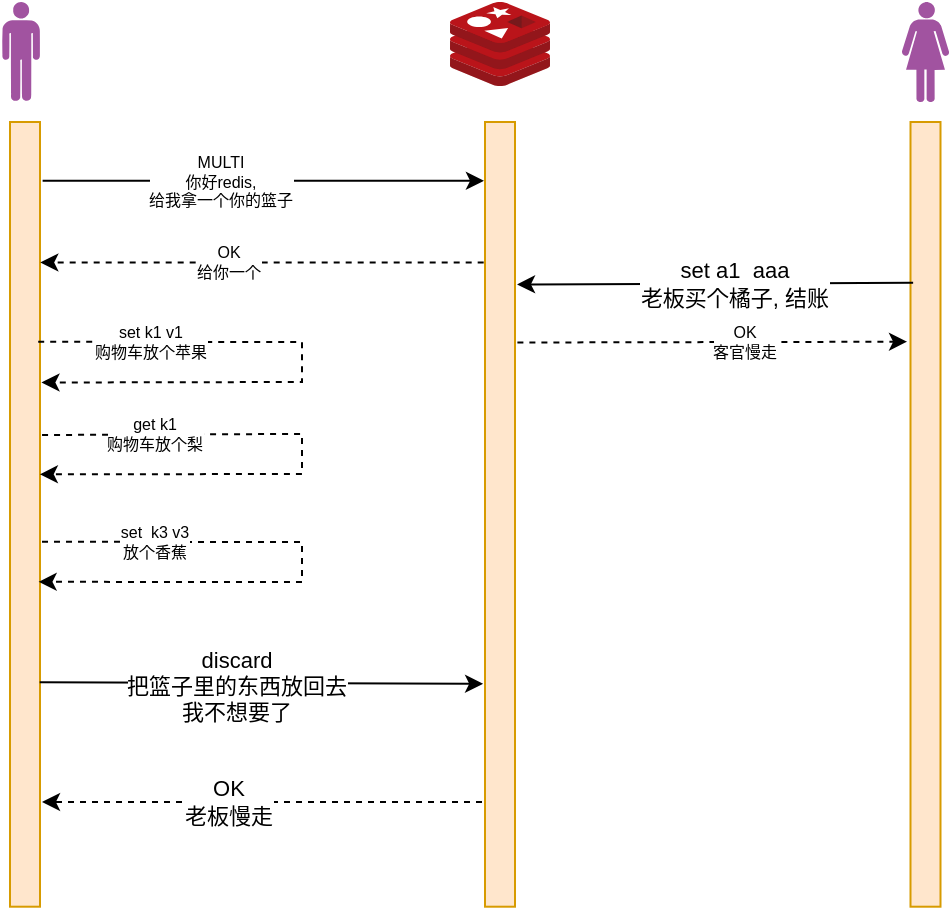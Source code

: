 <mxfile version="21.5.0" type="device">
  <diagram id="C5RBs43oDa-KdzZeNtuy" name="Page-1">
    <mxGraphModel dx="832" dy="484" grid="1" gridSize="10" guides="1" tooltips="1" connect="1" arrows="1" fold="1" page="1" pageScale="1" pageWidth="827" pageHeight="1169" math="0" shadow="0">
      <root>
        <mxCell id="WIyWlLk6GJQsqaUBKTNV-0" />
        <mxCell id="WIyWlLk6GJQsqaUBKTNV-1" parent="WIyWlLk6GJQsqaUBKTNV-0" />
        <mxCell id="2vTDRlCkfFW6tKti_k-7-24" value="" style="group;fontSize=8;" parent="WIyWlLk6GJQsqaUBKTNV-1" vertex="1" connectable="0">
          <mxGeometry x="140" y="30" width="19" height="452.35" as="geometry" />
        </mxCell>
        <mxCell id="2vTDRlCkfFW6tKti_k-7-7" value="" style="verticalLabelPosition=bottom;sketch=0;html=1;fillColor=#A153A0;verticalAlign=top;align=center;pointerEvents=1;shape=mxgraph.cisco_safe.design.actor_2;fontSize=8;" parent="2vTDRlCkfFW6tKti_k-7-24" vertex="1">
          <mxGeometry width="19" height="50" as="geometry" />
        </mxCell>
        <mxCell id="2vTDRlCkfFW6tKti_k-7-23" value="" style="rounded=0;whiteSpace=wrap;html=1;fillColor=#ffe6cc;strokeColor=#d79b00;fontSize=8;" parent="2vTDRlCkfFW6tKti_k-7-24" vertex="1">
          <mxGeometry x="4" y="59.997" width="15" height="392.353" as="geometry" />
        </mxCell>
        <mxCell id="2vTDRlCkfFW6tKti_k-7-36" value="" style="endArrow=classic;html=1;rounded=0;dashed=1;fontSize=8;exitX=1.069;exitY=0.399;exitDx=0;exitDy=0;exitPerimeter=0;entryX=0.994;entryY=0.449;entryDx=0;entryDy=0;entryPerimeter=0;" parent="2vTDRlCkfFW6tKti_k-7-24" source="2vTDRlCkfFW6tKti_k-7-23" target="2vTDRlCkfFW6tKti_k-7-23" edge="1">
          <mxGeometry width="50" height="50" relative="1" as="geometry">
            <mxPoint x="19" y="216.18" as="sourcePoint" />
            <mxPoint x="20" y="236.18" as="targetPoint" />
            <Array as="points">
              <mxPoint x="80" y="216.18" />
              <mxPoint x="150" y="216" />
              <mxPoint x="150" y="236" />
            </Array>
          </mxGeometry>
        </mxCell>
        <mxCell id="2vTDRlCkfFW6tKti_k-7-37" value="get k1&lt;br&gt;购物车放个梨" style="edgeLabel;html=1;align=center;verticalAlign=middle;resizable=0;points=[];fontSize=8;" parent="2vTDRlCkfFW6tKti_k-7-36" vertex="1" connectable="0">
          <mxGeometry x="-0.603" relative="1" as="geometry">
            <mxPoint as="offset" />
          </mxGeometry>
        </mxCell>
        <mxCell id="2vTDRlCkfFW6tKti_k-7-34" value="" style="endArrow=classic;html=1;rounded=0;dashed=1;fontSize=8;exitX=1.067;exitY=0.535;exitDx=0;exitDy=0;exitPerimeter=0;entryX=0.954;entryY=0.586;entryDx=0;entryDy=0;entryPerimeter=0;" parent="2vTDRlCkfFW6tKti_k-7-24" source="2vTDRlCkfFW6tKti_k-7-23" target="2vTDRlCkfFW6tKti_k-7-23" edge="1">
          <mxGeometry width="50" height="50" relative="1" as="geometry">
            <mxPoint x="19" y="270" as="sourcePoint" />
            <mxPoint x="20" y="290" as="targetPoint" />
            <Array as="points">
              <mxPoint x="150" y="270" />
              <mxPoint x="150" y="290" />
            </Array>
          </mxGeometry>
        </mxCell>
        <mxCell id="2vTDRlCkfFW6tKti_k-7-35" value="set&amp;nbsp; k3 v3&lt;br&gt;放个香蕉" style="edgeLabel;html=1;align=center;verticalAlign=middle;resizable=0;points=[];fontSize=8;" parent="2vTDRlCkfFW6tKti_k-7-34" vertex="1" connectable="0">
          <mxGeometry x="-0.603" relative="1" as="geometry">
            <mxPoint as="offset" />
          </mxGeometry>
        </mxCell>
        <mxCell id="2vTDRlCkfFW6tKti_k-7-32" value="" style="endArrow=classic;html=1;rounded=0;dashed=1;fontSize=8;entryX=1.049;entryY=0.332;entryDx=0;entryDy=0;entryPerimeter=0;exitX=0.94;exitY=0.28;exitDx=0;exitDy=0;exitPerimeter=0;" parent="2vTDRlCkfFW6tKti_k-7-24" source="2vTDRlCkfFW6tKti_k-7-23" target="2vTDRlCkfFW6tKti_k-7-23" edge="1">
          <mxGeometry width="50" height="50" relative="1" as="geometry">
            <mxPoint x="30" y="170" as="sourcePoint" />
            <mxPoint x="50" y="190" as="targetPoint" />
            <Array as="points">
              <mxPoint x="110" y="170" />
              <mxPoint x="150" y="170" />
              <mxPoint x="150" y="190" />
            </Array>
          </mxGeometry>
        </mxCell>
        <mxCell id="2vTDRlCkfFW6tKti_k-7-33" value="set k1 v1&lt;br style=&quot;font-size: 8px;&quot;&gt;购物车放个苹果" style="edgeLabel;html=1;align=center;verticalAlign=middle;resizable=0;points=[];fontSize=8;" parent="2vTDRlCkfFW6tKti_k-7-32" vertex="1" connectable="0">
          <mxGeometry x="-0.603" relative="1" as="geometry">
            <mxPoint as="offset" />
          </mxGeometry>
        </mxCell>
        <mxCell id="2vTDRlCkfFW6tKti_k-7-26" value="" style="group;fontSize=8;" parent="WIyWlLk6GJQsqaUBKTNV-1" vertex="1" connectable="0">
          <mxGeometry x="364" y="30" width="138" height="452.35" as="geometry" />
        </mxCell>
        <mxCell id="2vTDRlCkfFW6tKti_k-7-8" value="" style="image;sketch=0;aspect=fixed;html=1;points=[];align=center;fontSize=8;image=img/lib/mscae/Cache_Redis_Product.svg;" parent="2vTDRlCkfFW6tKti_k-7-26" vertex="1">
          <mxGeometry width="50" height="42" as="geometry" />
        </mxCell>
        <mxCell id="2vTDRlCkfFW6tKti_k-7-10" value="" style="rounded=0;whiteSpace=wrap;html=1;fillColor=#ffe6cc;strokeColor=#d79b00;fontSize=8;" parent="2vTDRlCkfFW6tKti_k-7-26" vertex="1">
          <mxGeometry x="17.5" y="59.997" width="15" height="392.353" as="geometry" />
        </mxCell>
        <mxCell id="2vTDRlCkfFW6tKti_k-7-27" value="" style="group;fontSize=8;" parent="WIyWlLk6GJQsqaUBKTNV-1" vertex="1" connectable="0">
          <mxGeometry x="590" y="30" width="23.5" height="452.35" as="geometry" />
        </mxCell>
        <mxCell id="2vTDRlCkfFW6tKti_k-7-12" value="" style="verticalLabelPosition=bottom;sketch=0;html=1;fillColor=#A153A0;verticalAlign=top;align=center;pointerEvents=1;shape=mxgraph.cisco_safe.design.actor_1;fontSize=8;" parent="2vTDRlCkfFW6tKti_k-7-27" vertex="1">
          <mxGeometry width="23.5" height="50" as="geometry" />
        </mxCell>
        <mxCell id="2vTDRlCkfFW6tKti_k-7-22" value="" style="rounded=0;whiteSpace=wrap;html=1;fillColor=#ffe6cc;strokeColor=#d79b00;fontSize=8;" parent="2vTDRlCkfFW6tKti_k-7-27" vertex="1">
          <mxGeometry x="4.25" y="59.997" width="15" height="392.353" as="geometry" />
        </mxCell>
        <mxCell id="2vTDRlCkfFW6tKti_k-7-28" value="" style="endArrow=classic;html=1;rounded=0;exitX=1.087;exitY=0.075;exitDx=0;exitDy=0;exitPerimeter=0;entryX=-0.035;entryY=0.075;entryDx=0;entryDy=0;entryPerimeter=0;fontSize=8;" parent="WIyWlLk6GJQsqaUBKTNV-1" source="2vTDRlCkfFW6tKti_k-7-23" target="2vTDRlCkfFW6tKti_k-7-10" edge="1">
          <mxGeometry width="50" height="50" relative="1" as="geometry">
            <mxPoint x="280" y="120" as="sourcePoint" />
            <mxPoint x="410" y="120" as="targetPoint" />
          </mxGeometry>
        </mxCell>
        <mxCell id="2vTDRlCkfFW6tKti_k-7-29" value="MULTI&lt;br style=&quot;font-size: 8px;&quot;&gt;你好redis, &lt;br style=&quot;font-size: 8px;&quot;&gt;给我拿一个你的篮子" style="edgeLabel;html=1;align=center;verticalAlign=middle;resizable=0;points=[];fontSize=8;" parent="2vTDRlCkfFW6tKti_k-7-28" vertex="1" connectable="0">
          <mxGeometry x="-0.201" relative="1" as="geometry">
            <mxPoint as="offset" />
          </mxGeometry>
        </mxCell>
        <mxCell id="2vTDRlCkfFW6tKti_k-7-30" value="" style="endArrow=classic;html=1;rounded=0;dashed=1;exitX=-0.044;exitY=0.179;exitDx=0;exitDy=0;exitPerimeter=0;entryX=1.01;entryY=0.179;entryDx=0;entryDy=0;entryPerimeter=0;fontSize=8;" parent="WIyWlLk6GJQsqaUBKTNV-1" source="2vTDRlCkfFW6tKti_k-7-10" target="2vTDRlCkfFW6tKti_k-7-23" edge="1">
          <mxGeometry width="50" height="50" relative="1" as="geometry">
            <mxPoint x="410" y="160" as="sourcePoint" />
            <mxPoint x="340" y="180" as="targetPoint" />
          </mxGeometry>
        </mxCell>
        <mxCell id="2vTDRlCkfFW6tKti_k-7-31" value="OK&lt;br style=&quot;font-size: 8px;&quot;&gt;给你一个" style="edgeLabel;html=1;align=center;verticalAlign=middle;resizable=0;points=[];fontSize=8;" parent="2vTDRlCkfFW6tKti_k-7-30" vertex="1" connectable="0">
          <mxGeometry x="0.158" relative="1" as="geometry">
            <mxPoint as="offset" />
          </mxGeometry>
        </mxCell>
        <mxCell id="2vTDRlCkfFW6tKti_k-7-38" value="" style="endArrow=classic;html=1;rounded=0;entryX=1.068;entryY=0.207;entryDx=0;entryDy=0;entryPerimeter=0;exitX=0.088;exitY=0.205;exitDx=0;exitDy=0;exitPerimeter=0;" parent="WIyWlLk6GJQsqaUBKTNV-1" source="2vTDRlCkfFW6tKti_k-7-22" target="2vTDRlCkfFW6tKti_k-7-10" edge="1">
          <mxGeometry width="50" height="50" relative="1" as="geometry">
            <mxPoint x="530" y="200" as="sourcePoint" />
            <mxPoint x="580" y="150" as="targetPoint" />
          </mxGeometry>
        </mxCell>
        <mxCell id="2vTDRlCkfFW6tKti_k-7-39" value="set a1&amp;nbsp; aaa&lt;br&gt;老板买个橘子, 结账" style="edgeLabel;html=1;align=center;verticalAlign=middle;resizable=0;points=[];" parent="2vTDRlCkfFW6tKti_k-7-38" vertex="1" connectable="0">
          <mxGeometry x="-0.096" relative="1" as="geometry">
            <mxPoint as="offset" />
          </mxGeometry>
        </mxCell>
        <mxCell id="2vTDRlCkfFW6tKti_k-7-40" value="" style="endArrow=classic;html=1;rounded=0;dashed=1;exitX=1.08;exitY=0.281;exitDx=0;exitDy=0;entryX=-0.115;entryY=0.28;entryDx=0;entryDy=0;entryPerimeter=0;fontSize=8;exitPerimeter=0;" parent="WIyWlLk6GJQsqaUBKTNV-1" source="2vTDRlCkfFW6tKti_k-7-10" target="2vTDRlCkfFW6tKti_k-7-22" edge="1">
          <mxGeometry width="50" height="50" relative="1" as="geometry">
            <mxPoint x="508" y="190" as="sourcePoint" />
            <mxPoint x="290" y="190" as="targetPoint" />
          </mxGeometry>
        </mxCell>
        <mxCell id="2vTDRlCkfFW6tKti_k-7-41" value="OK&lt;br style=&quot;font-size: 8px;&quot;&gt;客官慢走" style="edgeLabel;html=1;align=center;verticalAlign=middle;resizable=0;points=[];fontSize=8;" parent="2vTDRlCkfFW6tKti_k-7-40" vertex="1" connectable="0">
          <mxGeometry x="0.158" relative="1" as="geometry">
            <mxPoint as="offset" />
          </mxGeometry>
        </mxCell>
        <mxCell id="2vTDRlCkfFW6tKti_k-7-42" value="" style="endArrow=classic;html=1;rounded=0;entryX=-0.063;entryY=0.716;entryDx=0;entryDy=0;entryPerimeter=0;exitX=0.989;exitY=0.714;exitDx=0;exitDy=0;exitPerimeter=0;" parent="WIyWlLk6GJQsqaUBKTNV-1" source="2vTDRlCkfFW6tKti_k-7-23" target="2vTDRlCkfFW6tKti_k-7-10" edge="1">
          <mxGeometry width="50" height="50" relative="1" as="geometry">
            <mxPoint x="200" y="370" as="sourcePoint" />
            <mxPoint x="410" y="370" as="targetPoint" />
          </mxGeometry>
        </mxCell>
        <mxCell id="2vTDRlCkfFW6tKti_k-7-43" value="discard&lt;br&gt;把篮子里的东西放回去&lt;br&gt;我不想要了" style="edgeLabel;html=1;align=center;verticalAlign=middle;resizable=0;points=[];" parent="2vTDRlCkfFW6tKti_k-7-42" vertex="1" connectable="0">
          <mxGeometry x="-0.12" y="-1" relative="1" as="geometry">
            <mxPoint as="offset" />
          </mxGeometry>
        </mxCell>
        <mxCell id="2vTDRlCkfFW6tKti_k-7-46" value="" style="endArrow=classic;html=1;rounded=0;dashed=1;" parent="WIyWlLk6GJQsqaUBKTNV-1" edge="1">
          <mxGeometry width="50" height="50" relative="1" as="geometry">
            <mxPoint x="380" y="430" as="sourcePoint" />
            <mxPoint x="160" y="430" as="targetPoint" />
          </mxGeometry>
        </mxCell>
        <mxCell id="2vTDRlCkfFW6tKti_k-7-47" value="OK&lt;br&gt;老板慢走" style="edgeLabel;html=1;align=center;verticalAlign=middle;resizable=0;points=[];" parent="2vTDRlCkfFW6tKti_k-7-46" vertex="1" connectable="0">
          <mxGeometry x="0.16" relative="1" as="geometry">
            <mxPoint as="offset" />
          </mxGeometry>
        </mxCell>
      </root>
    </mxGraphModel>
  </diagram>
</mxfile>
